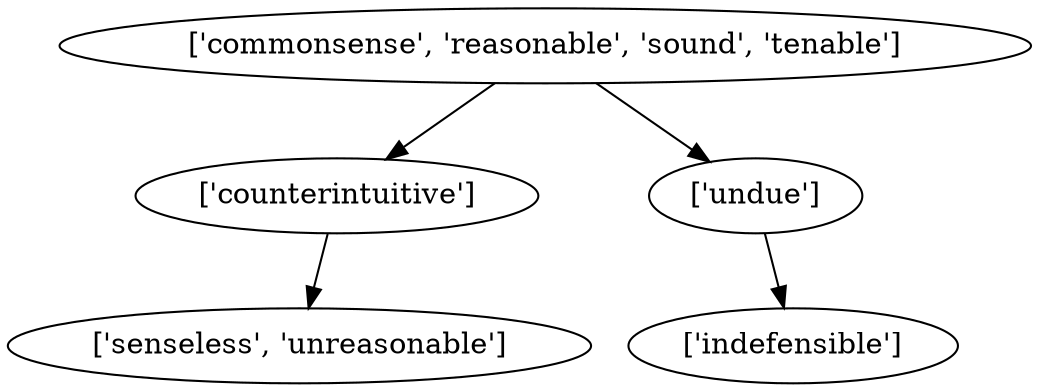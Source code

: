strict digraph  {
	"['commonsense', 'reasonable', 'sound', 'tenable']" -> "['counterintuitive']";
	"['commonsense', 'reasonable', 'sound', 'tenable']" -> "['undue']";
	"['counterintuitive']" -> "['senseless', 'unreasonable']";
	"['undue']" -> "['indefensible']";
}
